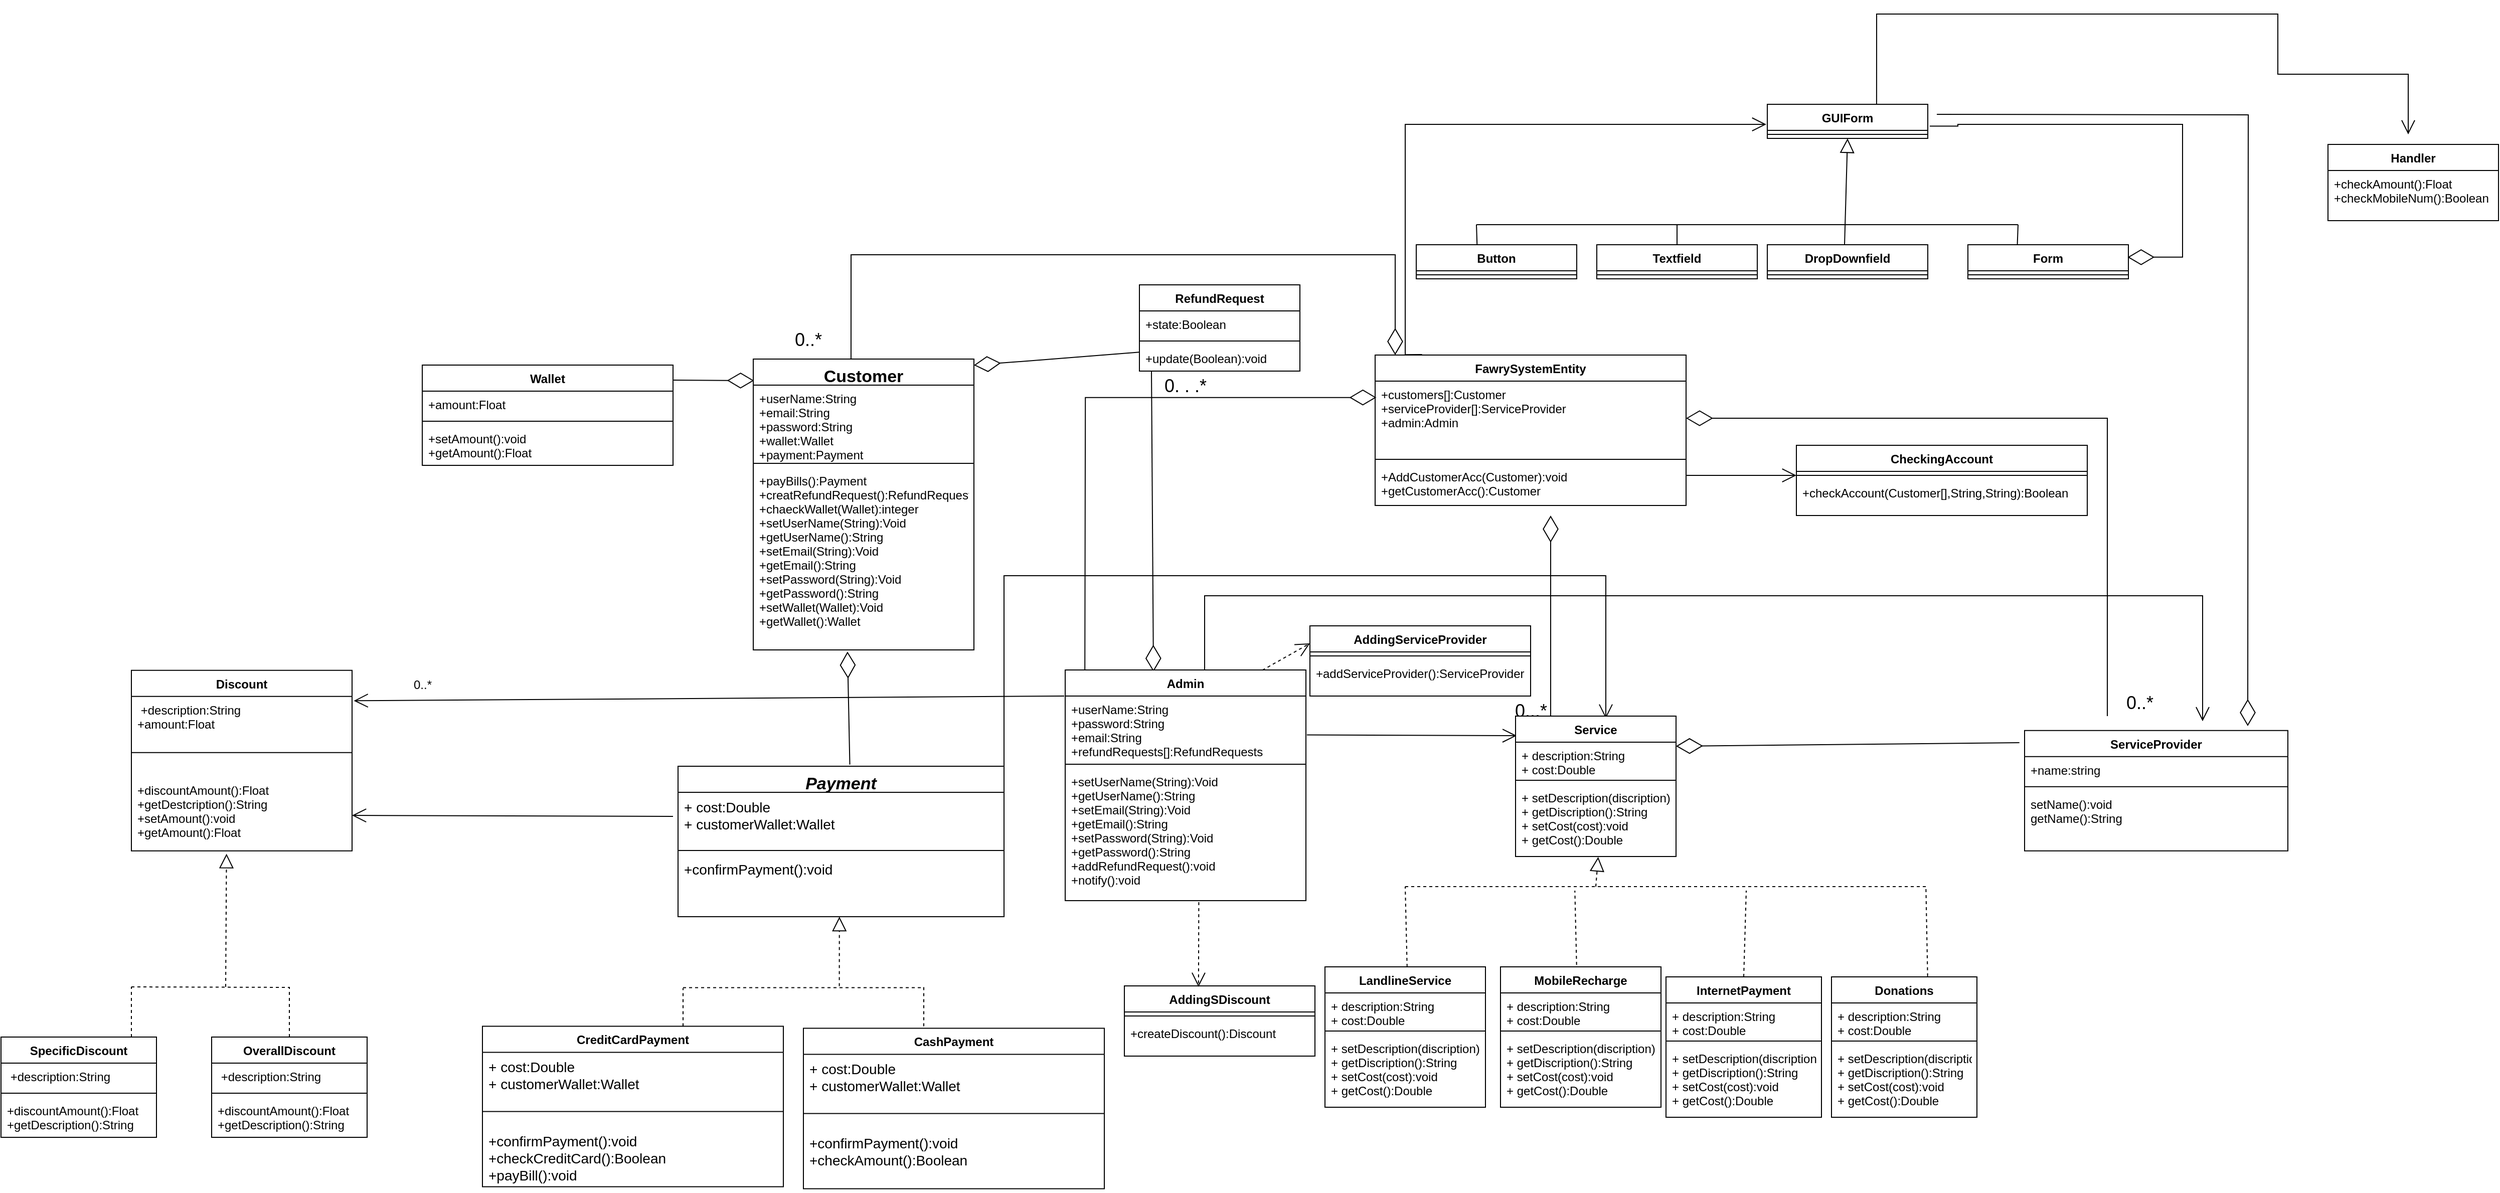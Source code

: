 <mxfile version="18.1.3" type="device"><diagram id="1RQ4lbijzEY4sFkO3ZOC" name="Page-1"><mxGraphModel dx="2793" dy="1807" grid="1" gridSize="10" guides="1" tooltips="1" connect="1" arrows="1" fold="1" page="1" pageScale="1" pageWidth="850" pageHeight="1100" math="0" shadow="0"><root><mxCell id="0"/><mxCell id="1" parent="0"/><mxCell id="um79pmRPh8STGuMXnZxT-13" value="Wallet" style="swimlane;fontStyle=1;align=center;verticalAlign=top;childLayout=stackLayout;horizontal=1;startSize=26;horizontalStack=0;resizeParent=1;resizeParentMax=0;resizeLast=0;collapsible=1;marginBottom=0;" parent="1" vertex="1"><mxGeometry x="-660" y="20" width="250" height="100" as="geometry"/></mxCell><mxCell id="um79pmRPh8STGuMXnZxT-14" value="+amount:Float" style="text;strokeColor=none;fillColor=none;align=left;verticalAlign=top;spacingLeft=4;spacingRight=4;overflow=hidden;rotatable=0;points=[[0,0.5],[1,0.5]];portConstraint=eastwest;" parent="um79pmRPh8STGuMXnZxT-13" vertex="1"><mxGeometry y="26" width="250" height="26" as="geometry"/></mxCell><mxCell id="um79pmRPh8STGuMXnZxT-15" value="" style="line;strokeWidth=1;fillColor=none;align=left;verticalAlign=middle;spacingTop=-1;spacingLeft=3;spacingRight=3;rotatable=0;labelPosition=right;points=[];portConstraint=eastwest;" parent="um79pmRPh8STGuMXnZxT-13" vertex="1"><mxGeometry y="52" width="250" height="8" as="geometry"/></mxCell><mxCell id="um79pmRPh8STGuMXnZxT-16" value="+setAmount():void&#10;+getAmount():Float" style="text;strokeColor=none;fillColor=none;align=left;verticalAlign=top;spacingLeft=4;spacingRight=4;overflow=hidden;rotatable=0;points=[[0,0.5],[1,0.5]];portConstraint=eastwest;" parent="um79pmRPh8STGuMXnZxT-13" vertex="1"><mxGeometry y="60" width="250" height="40" as="geometry"/></mxCell><mxCell id="um79pmRPh8STGuMXnZxT-22" value="" style="endArrow=diamondThin;endFill=0;endSize=24;html=1;rounded=0;entryX=0.004;entryY=-0.008;entryDx=0;entryDy=0;entryPerimeter=0;" parent="1" edge="1"><mxGeometry width="160" relative="1" as="geometry"><mxPoint x="-410" y="35" as="sourcePoint"/><mxPoint x="-329.2" y="35.488" as="targetPoint"/></mxGeometry></mxCell><mxCell id="um79pmRPh8STGuMXnZxT-47" value="" style="endArrow=open;endFill=1;endSize=12;html=1;rounded=0;exitX=1.004;exitY=0.606;exitDx=0;exitDy=0;exitPerimeter=0;entryX=0.269;entryY=1.111;entryDx=0;entryDy=0;entryPerimeter=0;" parent="1" source="uCQElASa_65ffmEhhu0F-2" target="iYkMWlvOOUJB1K2-9C_M-13" edge="1"><mxGeometry width="160" relative="1" as="geometry"><mxPoint x="180" y="386.888" as="sourcePoint"/><mxPoint x="410.88" y="389.24" as="targetPoint"/></mxGeometry></mxCell><mxCell id="um79pmRPh8STGuMXnZxT-61" value="CreditCardPayment" style="swimlane;fontStyle=1;align=center;verticalAlign=top;childLayout=stackLayout;horizontal=1;startSize=26;horizontalStack=0;resizeParent=1;resizeParentMax=0;resizeLast=0;collapsible=1;marginBottom=0;" parent="1" vertex="1"><mxGeometry x="-600" y="679.19" width="300" height="160" as="geometry"/></mxCell><mxCell id="mpsDsUmjlcxF8dtk74D0-44" value="+ cost:Double&#10;+ customerWallet:Wallet" style="text;strokeColor=none;fillColor=none;align=left;verticalAlign=top;spacingLeft=4;spacingRight=4;overflow=hidden;rotatable=0;points=[[0,0.5],[1,0.5]];portConstraint=eastwest;fontSize=14;" parent="um79pmRPh8STGuMXnZxT-61" vertex="1"><mxGeometry y="26" width="300" height="44" as="geometry"/></mxCell><mxCell id="um79pmRPh8STGuMXnZxT-63" value="" style="line;strokeWidth=1;fillColor=none;align=left;verticalAlign=middle;spacingTop=-1;spacingLeft=3;spacingRight=3;rotatable=0;labelPosition=right;points=[];portConstraint=eastwest;" parent="um79pmRPh8STGuMXnZxT-61" vertex="1"><mxGeometry y="70" width="300" height="30" as="geometry"/></mxCell><mxCell id="mpsDsUmjlcxF8dtk74D0-45" value="+confirmPayment():void&#10;+checkCreditCard():Boolean&#10;+payBill():void" style="text;strokeColor=none;fillColor=none;align=left;verticalAlign=top;spacingLeft=4;spacingRight=4;overflow=hidden;rotatable=0;points=[[0,0.5],[1,0.5]];portConstraint=eastwest;fontSize=14;" parent="um79pmRPh8STGuMXnZxT-61" vertex="1"><mxGeometry y="100" width="300" height="60" as="geometry"/></mxCell><mxCell id="um79pmRPh8STGuMXnZxT-65" value="" style="endArrow=block;dashed=1;endFill=0;endSize=12;html=1;rounded=0;entryX=0.495;entryY=1;entryDx=0;entryDy=0;entryPerimeter=0;" parent="1" target="mpsDsUmjlcxF8dtk74D0-43" edge="1"><mxGeometry width="160" relative="1" as="geometry"><mxPoint x="-244.2" y="639.19" as="sourcePoint"/><mxPoint x="-244" y="580" as="targetPoint"/></mxGeometry></mxCell><mxCell id="um79pmRPh8STGuMXnZxT-66" value="" style="endArrow=none;dashed=1;html=1;rounded=0;" parent="1" edge="1"><mxGeometry width="50" height="50" relative="1" as="geometry"><mxPoint x="-400" y="640.78" as="sourcePoint"/><mxPoint x="-160" y="640.78" as="targetPoint"/></mxGeometry></mxCell><mxCell id="um79pmRPh8STGuMXnZxT-67" value="" style="endArrow=none;dashed=1;html=1;rounded=0;" parent="1" edge="1"><mxGeometry width="50" height="50" relative="1" as="geometry"><mxPoint x="-400" y="679.19" as="sourcePoint"/><mxPoint x="-400" y="641.19" as="targetPoint"/></mxGeometry></mxCell><mxCell id="um79pmRPh8STGuMXnZxT-68" value="" style="endArrow=none;dashed=1;html=1;rounded=0;" parent="1" edge="1"><mxGeometry width="50" height="50" relative="1" as="geometry"><mxPoint x="-160" y="679.19" as="sourcePoint"/><mxPoint x="-160" y="639.19" as="targetPoint"/></mxGeometry></mxCell><mxCell id="um79pmRPh8STGuMXnZxT-73" value="DropDownfield" style="swimlane;fontStyle=1;align=center;verticalAlign=top;childLayout=stackLayout;horizontal=1;startSize=26;horizontalStack=0;resizeParent=1;resizeParentMax=0;resizeLast=0;collapsible=1;marginBottom=0;" parent="1" vertex="1"><mxGeometry x="681" y="-100" width="160" height="34" as="geometry"/></mxCell><mxCell id="um79pmRPh8STGuMXnZxT-75" value="" style="line;strokeWidth=1;fillColor=none;align=left;verticalAlign=middle;spacingTop=-1;spacingLeft=3;spacingRight=3;rotatable=0;labelPosition=right;points=[];portConstraint=eastwest;" parent="um79pmRPh8STGuMXnZxT-73" vertex="1"><mxGeometry y="26" width="160" height="8" as="geometry"/></mxCell><mxCell id="um79pmRPh8STGuMXnZxT-107" value="GUIForm" style="swimlane;fontStyle=1;align=center;verticalAlign=top;childLayout=stackLayout;horizontal=1;startSize=26;horizontalStack=0;resizeParent=1;resizeParentMax=0;resizeLast=0;collapsible=1;marginBottom=0;" parent="1" vertex="1"><mxGeometry x="681" y="-240" width="160" height="34" as="geometry"/></mxCell><mxCell id="um79pmRPh8STGuMXnZxT-109" value="" style="line;strokeWidth=1;fillColor=none;align=left;verticalAlign=middle;spacingTop=-1;spacingLeft=3;spacingRight=3;rotatable=0;labelPosition=right;points=[];portConstraint=eastwest;" parent="um79pmRPh8STGuMXnZxT-107" vertex="1"><mxGeometry y="26" width="160" height="8" as="geometry"/></mxCell><mxCell id="um79pmRPh8STGuMXnZxT-111" value="" style="endArrow=block;endFill=0;endSize=12;html=1;rounded=0;fontSize=24;strokeColor=#000000;entryX=0.5;entryY=1;entryDx=0;entryDy=0;" parent="1" edge="1" target="um79pmRPh8STGuMXnZxT-107"><mxGeometry width="160" relative="1" as="geometry"><mxPoint x="758" y="-100" as="sourcePoint"/><mxPoint x="757.96" y="-176.802" as="targetPoint"/></mxGeometry></mxCell><mxCell id="X_IhOLupGLxGYrl5g302-16" value="" style="endArrow=diamondThin;endFill=0;endSize=24;html=1;rounded=0;entryX=0.445;entryY=0.003;entryDx=0;entryDy=0;entryPerimeter=0;exitX=0.075;exitY=0.994;exitDx=0;exitDy=0;exitPerimeter=0;" parent="1" source="ZZKwGutRrOX9FmuU-Jzd-17" edge="1"><mxGeometry width="160" relative="1" as="geometry"><mxPoint x="69" y="50" as="sourcePoint"/><mxPoint x="69" y="325.884" as="targetPoint"/></mxGeometry></mxCell><mxCell id="X_IhOLupGLxGYrl5g302-17" value="&lt;font style=&quot;font-size: 18px;&quot;&gt;0. . .*&lt;/font&gt;" style="text;html=1;strokeColor=none;fillColor=none;align=center;verticalAlign=middle;whiteSpace=wrap;rounded=0;" parent="1" vertex="1"><mxGeometry x="71" y="26" width="60" height="30" as="geometry"/></mxCell><mxCell id="X_IhOLupGLxGYrl5g302-23" value="" style="endArrow=none;html=1;rounded=0;fontSize=18;" parent="1" edge="1"><mxGeometry width="50" height="50" relative="1" as="geometry"><mxPoint x="391" y="-120" as="sourcePoint"/><mxPoint x="931" y="-120" as="targetPoint"/></mxGeometry></mxCell><mxCell id="X_IhOLupGLxGYrl5g302-32" value="Form" style="swimlane;fontStyle=1;align=center;verticalAlign=top;childLayout=stackLayout;horizontal=1;startSize=26;horizontalStack=0;resizeParent=1;resizeParentMax=0;resizeLast=0;collapsible=1;marginBottom=0;" parent="1" vertex="1"><mxGeometry x="881" y="-100" width="160" height="34" as="geometry"/></mxCell><mxCell id="X_IhOLupGLxGYrl5g302-34" value="" style="line;strokeWidth=1;fillColor=none;align=left;verticalAlign=middle;spacingTop=-1;spacingLeft=3;spacingRight=3;rotatable=0;labelPosition=right;points=[];portConstraint=eastwest;" parent="X_IhOLupGLxGYrl5g302-32" vertex="1"><mxGeometry y="26" width="160" height="8" as="geometry"/></mxCell><mxCell id="X_IhOLupGLxGYrl5g302-36" value="Textfield" style="swimlane;fontStyle=1;align=center;verticalAlign=top;childLayout=stackLayout;horizontal=1;startSize=26;horizontalStack=0;resizeParent=1;resizeParentMax=0;resizeLast=0;collapsible=1;marginBottom=0;" parent="1" vertex="1"><mxGeometry x="511" y="-100" width="160" height="34" as="geometry"/></mxCell><mxCell id="X_IhOLupGLxGYrl5g302-38" value="" style="line;strokeWidth=1;fillColor=none;align=left;verticalAlign=middle;spacingTop=-1;spacingLeft=3;spacingRight=3;rotatable=0;labelPosition=right;points=[];portConstraint=eastwest;" parent="X_IhOLupGLxGYrl5g302-36" vertex="1"><mxGeometry y="26" width="160" height="8" as="geometry"/></mxCell><mxCell id="X_IhOLupGLxGYrl5g302-40" value="" style="endArrow=none;html=1;rounded=0;fontSize=18;entryX=0.5;entryY=0;entryDx=0;entryDy=0;" parent="1" target="X_IhOLupGLxGYrl5g302-36" edge="1"><mxGeometry width="50" height="50" relative="1" as="geometry"><mxPoint x="591" y="-120" as="sourcePoint"/><mxPoint x="931" y="-400" as="targetPoint"/></mxGeometry></mxCell><mxCell id="X_IhOLupGLxGYrl5g302-41" value="" style="endArrow=none;html=1;rounded=0;fontSize=18;entryX=0.308;entryY=-0.004;entryDx=0;entryDy=0;entryPerimeter=0;" parent="1" target="X_IhOLupGLxGYrl5g302-32" edge="1"><mxGeometry width="50" height="50" relative="1" as="geometry"><mxPoint x="931" y="-120" as="sourcePoint"/><mxPoint x="591" y="-90" as="targetPoint"/></mxGeometry></mxCell><mxCell id="X_IhOLupGLxGYrl5g302-42" value="Button" style="swimlane;fontStyle=1;align=center;verticalAlign=top;childLayout=stackLayout;horizontal=1;startSize=26;horizontalStack=0;resizeParent=1;resizeParentMax=0;resizeLast=0;collapsible=1;marginBottom=0;" parent="1" vertex="1"><mxGeometry x="331" y="-100" width="160" height="34" as="geometry"/></mxCell><mxCell id="X_IhOLupGLxGYrl5g302-44" value="" style="line;strokeWidth=1;fillColor=none;align=left;verticalAlign=middle;spacingTop=-1;spacingLeft=3;spacingRight=3;rotatable=0;labelPosition=right;points=[];portConstraint=eastwest;" parent="X_IhOLupGLxGYrl5g302-42" vertex="1"><mxGeometry y="26" width="160" height="8" as="geometry"/></mxCell><mxCell id="X_IhOLupGLxGYrl5g302-46" value="" style="endArrow=none;html=1;rounded=0;fontSize=18;entryX=0.379;entryY=0.005;entryDx=0;entryDy=0;entryPerimeter=0;" parent="1" target="X_IhOLupGLxGYrl5g302-42" edge="1"><mxGeometry width="50" height="50" relative="1" as="geometry"><mxPoint x="391" y="-120" as="sourcePoint"/><mxPoint x="601" y="-90" as="targetPoint"/></mxGeometry></mxCell><mxCell id="X_IhOLupGLxGYrl5g302-60" value="" style="endArrow=none;dashed=1;html=1;rounded=0;" parent="1" edge="1"><mxGeometry width="50" height="50" relative="1" as="geometry"><mxPoint x="320" y="540" as="sourcePoint"/><mxPoint x="840" y="540" as="targetPoint"/></mxGeometry></mxCell><mxCell id="X_IhOLupGLxGYrl5g302-63" value="InternetPayment" style="swimlane;fontStyle=1;align=center;verticalAlign=top;childLayout=stackLayout;horizontal=1;startSize=26;horizontalStack=0;resizeParent=1;resizeParentMax=0;resizeLast=0;collapsible=1;marginBottom=0;" parent="1" vertex="1"><mxGeometry x="580" y="630" width="155" height="140" as="geometry"/></mxCell><mxCell id="NmKV2HU6o6KcUOtoJzKY-15" value="+ description:String&#10;+ cost:Double" style="text;strokeColor=none;fillColor=none;align=left;verticalAlign=top;spacingLeft=4;spacingRight=4;overflow=hidden;rotatable=0;points=[[0,0.5],[1,0.5]];portConstraint=eastwest;" vertex="1" parent="X_IhOLupGLxGYrl5g302-63"><mxGeometry y="26" width="155" height="34" as="geometry"/></mxCell><mxCell id="X_IhOLupGLxGYrl5g302-65" value="" style="line;strokeWidth=1;fillColor=none;align=left;verticalAlign=middle;spacingTop=-1;spacingLeft=3;spacingRight=3;rotatable=0;labelPosition=right;points=[];portConstraint=eastwest;" parent="X_IhOLupGLxGYrl5g302-63" vertex="1"><mxGeometry y="60" width="155" height="8" as="geometry"/></mxCell><mxCell id="NmKV2HU6o6KcUOtoJzKY-16" value="+ setDescription(discription):void&#10;+ getDiscription():String&#10;+ setCost(cost):void&#10;+ getCost():Double" style="text;strokeColor=none;fillColor=none;align=left;verticalAlign=top;spacingLeft=4;spacingRight=4;overflow=hidden;rotatable=0;points=[[0,0.5],[1,0.5]];portConstraint=eastwest;" vertex="1" parent="X_IhOLupGLxGYrl5g302-63"><mxGeometry y="68" width="155" height="72" as="geometry"/></mxCell><mxCell id="X_IhOLupGLxGYrl5g302-72" value="Donations" style="swimlane;fontStyle=1;align=center;verticalAlign=top;childLayout=stackLayout;horizontal=1;startSize=26;horizontalStack=0;resizeParent=1;resizeParentMax=0;resizeLast=0;collapsible=1;marginBottom=0;" parent="1" vertex="1"><mxGeometry x="745" y="630" width="145" height="140" as="geometry"/></mxCell><mxCell id="NmKV2HU6o6KcUOtoJzKY-18" value="+ description:String&#10;+ cost:Double" style="text;strokeColor=none;fillColor=none;align=left;verticalAlign=top;spacingLeft=4;spacingRight=4;overflow=hidden;rotatable=0;points=[[0,0.5],[1,0.5]];portConstraint=eastwest;" vertex="1" parent="X_IhOLupGLxGYrl5g302-72"><mxGeometry y="26" width="145" height="34" as="geometry"/></mxCell><mxCell id="X_IhOLupGLxGYrl5g302-74" value="" style="line;strokeWidth=1;fillColor=none;align=left;verticalAlign=middle;spacingTop=-1;spacingLeft=3;spacingRight=3;rotatable=0;labelPosition=right;points=[];portConstraint=eastwest;" parent="X_IhOLupGLxGYrl5g302-72" vertex="1"><mxGeometry y="60" width="145" height="8" as="geometry"/></mxCell><mxCell id="NmKV2HU6o6KcUOtoJzKY-17" value="+ setDescription(discription):void&#10;+ getDiscription():String&#10;+ setCost(cost):void&#10;+ getCost():Double" style="text;strokeColor=none;fillColor=none;align=left;verticalAlign=top;spacingLeft=4;spacingRight=4;overflow=hidden;rotatable=0;points=[[0,0.5],[1,0.5]];portConstraint=eastwest;" vertex="1" parent="X_IhOLupGLxGYrl5g302-72"><mxGeometry y="68" width="145" height="72" as="geometry"/></mxCell><mxCell id="X_IhOLupGLxGYrl5g302-77" value="Handler" style="swimlane;fontStyle=1;align=center;verticalAlign=top;childLayout=stackLayout;horizontal=1;startSize=26;horizontalStack=0;resizeParent=1;resizeParentMax=0;resizeLast=0;collapsible=1;marginBottom=0;" parent="1" vertex="1"><mxGeometry x="1240" y="-200" width="170" height="76" as="geometry"/></mxCell><mxCell id="X_IhOLupGLxGYrl5g302-79" value="+checkAmount():Float&#10;+checkMobileNum():Boolean" style="text;strokeColor=none;fillColor=none;align=left;verticalAlign=top;spacingLeft=4;spacingRight=4;overflow=hidden;rotatable=0;points=[[0,0.5],[1,0.5]];portConstraint=eastwest;" parent="X_IhOLupGLxGYrl5g302-77" vertex="1"><mxGeometry y="26" width="170" height="50" as="geometry"/></mxCell><mxCell id="mpsDsUmjlcxF8dtk74D0-7" value="" style="endArrow=diamondThin;endFill=0;endSize=24;html=1;rounded=0;entryX=1;entryY=0.25;entryDx=0;entryDy=0;edgeStyle=orthogonalEdgeStyle;exitX=1.012;exitY=0.638;exitDx=0;exitDy=0;exitPerimeter=0;" parent="1" source="um79pmRPh8STGuMXnZxT-107" edge="1"><mxGeometry width="160" relative="1" as="geometry"><mxPoint x="870.97" y="-219" as="sourcePoint"/><mxPoint x="1040.21" y="-87.56" as="targetPoint"/><Array as="points"><mxPoint x="871" y="-218"/><mxPoint x="871" y="-220"/><mxPoint x="1095" y="-220"/><mxPoint x="1095" y="-88"/></Array></mxGeometry></mxCell><mxCell id="mpsDsUmjlcxF8dtk74D0-11" value="" style="endArrow=open;endFill=1;endSize=12;html=1;rounded=0;edgeStyle=orthogonalEdgeStyle;exitX=0.709;exitY=0.006;exitDx=0;exitDy=0;exitPerimeter=0;" parent="1" edge="1"><mxGeometry width="160" relative="1" as="geometry"><mxPoint x="121.8" y="326.358" as="sourcePoint"/><mxPoint x="1115" y="375.12" as="targetPoint"/><Array as="points"><mxPoint x="122" y="325"/><mxPoint x="120" y="325"/><mxPoint x="120" y="250"/><mxPoint x="1115" y="250"/></Array></mxGeometry></mxCell><mxCell id="mpsDsUmjlcxF8dtk74D0-13" value="FawrySystemEntity" style="swimlane;fontStyle=1;align=center;verticalAlign=top;childLayout=stackLayout;horizontal=1;startSize=26;horizontalStack=0;resizeParent=1;resizeParentMax=0;resizeLast=0;collapsible=1;marginBottom=0;" parent="1" vertex="1"><mxGeometry x="290" y="10" width="310" height="150" as="geometry"/></mxCell><mxCell id="mpsDsUmjlcxF8dtk74D0-14" value="+customers[]:Customer&#10;+serviceProvider[]:ServiceProvider&#10;+admin:Admin" style="text;strokeColor=none;fillColor=none;align=left;verticalAlign=top;spacingLeft=4;spacingRight=4;overflow=hidden;rotatable=0;points=[[0,0.5],[1,0.5]];portConstraint=eastwest;" parent="mpsDsUmjlcxF8dtk74D0-13" vertex="1"><mxGeometry y="26" width="310" height="74" as="geometry"/></mxCell><mxCell id="mpsDsUmjlcxF8dtk74D0-15" value="" style="line;strokeWidth=1;fillColor=none;align=left;verticalAlign=middle;spacingTop=-1;spacingLeft=3;spacingRight=3;rotatable=0;labelPosition=right;points=[];portConstraint=eastwest;" parent="mpsDsUmjlcxF8dtk74D0-13" vertex="1"><mxGeometry y="100" width="310" height="8" as="geometry"/></mxCell><mxCell id="mpsDsUmjlcxF8dtk74D0-16" value="+AddCustomerAcc(Customer):void&#10;+getCustomerAcc():Customer" style="text;strokeColor=none;fillColor=none;align=left;verticalAlign=top;spacingLeft=4;spacingRight=4;overflow=hidden;rotatable=0;points=[[0,0.5],[1,0.5]];portConstraint=eastwest;" parent="mpsDsUmjlcxF8dtk74D0-13" vertex="1"><mxGeometry y="108" width="310" height="42" as="geometry"/></mxCell><mxCell id="mpsDsUmjlcxF8dtk74D0-19" value="" style="endArrow=diamondThin;endFill=0;endSize=24;html=1;rounded=0;entryX=0.004;entryY=0.221;entryDx=0;entryDy=0;entryPerimeter=0;edgeStyle=orthogonalEdgeStyle;exitX=0.103;exitY=0.002;exitDx=0;exitDy=0;exitPerimeter=0;" parent="1" target="mpsDsUmjlcxF8dtk74D0-14" edge="1"><mxGeometry width="160" relative="1" as="geometry"><mxPoint x="0.6" y="325.726" as="sourcePoint"/><mxPoint x="200" y="270" as="targetPoint"/></mxGeometry></mxCell><mxCell id="mpsDsUmjlcxF8dtk74D0-23" value="" style="endArrow=diamondThin;endFill=0;endSize=24;html=1;rounded=0;fontSize=18;edgeStyle=orthogonalEdgeStyle;exitX=0.443;exitY=0.07;exitDx=0;exitDy=0;exitPerimeter=0;" parent="1" source="mpsDsUmjlcxF8dtk74D0-33" edge="1"><mxGeometry width="160" relative="1" as="geometry"><mxPoint x="-241.4" y="7" as="sourcePoint"/><mxPoint x="310" y="10" as="targetPoint"/><Array as="points"><mxPoint x="-232" y="-90"/><mxPoint x="310" y="-90"/></Array></mxGeometry></mxCell><mxCell id="mpsDsUmjlcxF8dtk74D0-24" value="&lt;font style=&quot;font-size: 18px;&quot;&gt;0..*&lt;/font&gt;" style="text;html=1;strokeColor=none;fillColor=none;align=center;verticalAlign=middle;whiteSpace=wrap;rounded=0;" parent="1" vertex="1"><mxGeometry x="-305" y="-20" width="60" height="30" as="geometry"/></mxCell><mxCell id="mpsDsUmjlcxF8dtk74D0-25" value="" style="endArrow=diamondThin;endFill=0;endSize=24;html=1;rounded=0;entryX=1;entryY=0.5;entryDx=0;entryDy=0;edgeStyle=orthogonalEdgeStyle;" parent="1" target="mpsDsUmjlcxF8dtk74D0-14" edge="1"><mxGeometry width="160" relative="1" as="geometry"><mxPoint x="1020" y="370" as="sourcePoint"/><mxPoint x="880.96" y="49.996" as="targetPoint"/><Array as="points"><mxPoint x="1020" y="220"/><mxPoint x="1020" y="159"/></Array></mxGeometry></mxCell><mxCell id="mpsDsUmjlcxF8dtk74D0-30" value="0..*" style="text;html=1;strokeColor=none;fillColor=none;align=center;verticalAlign=middle;whiteSpace=wrap;rounded=0;fontSize=18;" parent="1" vertex="1"><mxGeometry x="1025" y="345.12" width="55" height="24.59" as="geometry"/></mxCell><mxCell id="mpsDsUmjlcxF8dtk74D0-31" value="" style="endArrow=diamondThin;endFill=0;endSize=24;html=1;rounded=0;fontSize=18;exitX=0.25;exitY=0;exitDx=0;exitDy=0;" parent="1" edge="1"><mxGeometry width="160" relative="1" as="geometry"><mxPoint x="465" y="372.41" as="sourcePoint"/><mxPoint x="465" y="170" as="targetPoint"/><Array as="points"/></mxGeometry></mxCell><mxCell id="mpsDsUmjlcxF8dtk74D0-33" value="Customer" style="swimlane;fontStyle=1;align=center;verticalAlign=top;childLayout=stackLayout;horizontal=1;startSize=26;horizontalStack=0;resizeParent=1;resizeParentMax=0;resizeLast=0;collapsible=1;marginBottom=0;fontSize=17;" parent="1" vertex="1"><mxGeometry x="-330" y="14" width="220" height="290" as="geometry"/></mxCell><mxCell id="mpsDsUmjlcxF8dtk74D0-34" value="+userName:String&#10;+email:String&#10;+password:String&#10;+wallet:Wallet&#10;+payment:Payment" style="text;strokeColor=none;fillColor=none;align=left;verticalAlign=top;spacingLeft=4;spacingRight=4;overflow=hidden;rotatable=0;points=[[0,0.5],[1,0.5]];portConstraint=eastwest;fontSize=12;" parent="mpsDsUmjlcxF8dtk74D0-33" vertex="1"><mxGeometry y="26" width="220" height="74" as="geometry"/></mxCell><mxCell id="mpsDsUmjlcxF8dtk74D0-35" value="" style="line;strokeWidth=1;fillColor=none;align=left;verticalAlign=middle;spacingTop=-1;spacingLeft=3;spacingRight=3;rotatable=0;labelPosition=right;points=[];portConstraint=eastwest;fontSize=18;" parent="mpsDsUmjlcxF8dtk74D0-33" vertex="1"><mxGeometry y="100" width="220" height="8" as="geometry"/></mxCell><mxCell id="mpsDsUmjlcxF8dtk74D0-36" value="+payBills():Payment&#10;+creatRefundRequest():RefundRequest&#10;+chaeckWallet(Wallet):integer&#10;+setUserName(String):Void&#10;+getUserName():String&#10;+setEmail(String):Void&#10;+getEmail():String&#10;+setPassword(String):Void&#10;+getPassword():String&#10;+setWallet(Wallet):Void&#10;+getWallet():Wallet&#10;" style="text;strokeColor=none;fillColor=none;align=left;verticalAlign=top;spacingLeft=4;spacingRight=4;overflow=hidden;rotatable=0;points=[[0,0.5],[1,0.5]];portConstraint=eastwest;fontSize=12;" parent="mpsDsUmjlcxF8dtk74D0-33" vertex="1"><mxGeometry y="108" width="220" height="182" as="geometry"/></mxCell><mxCell id="mpsDsUmjlcxF8dtk74D0-40" value="Payment" style="swimlane;fontStyle=3;align=center;verticalAlign=top;childLayout=stackLayout;horizontal=1;startSize=26;horizontalStack=0;resizeParent=1;resizeParentMax=0;resizeLast=0;collapsible=1;marginBottom=0;fontSize=17;" parent="1" vertex="1"><mxGeometry x="-405" y="420" width="325" height="150" as="geometry"/></mxCell><mxCell id="mpsDsUmjlcxF8dtk74D0-41" value="+ cost:Double&#10;+ customerWallet:Wallet" style="text;strokeColor=none;fillColor=none;align=left;verticalAlign=top;spacingLeft=4;spacingRight=4;overflow=hidden;rotatable=0;points=[[0,0.5],[1,0.5]];portConstraint=eastwest;fontSize=14;" parent="mpsDsUmjlcxF8dtk74D0-40" vertex="1"><mxGeometry y="26" width="325" height="54" as="geometry"/></mxCell><mxCell id="mpsDsUmjlcxF8dtk74D0-42" value="" style="line;strokeWidth=1;fillColor=none;align=left;verticalAlign=middle;spacingTop=-1;spacingLeft=3;spacingRight=3;rotatable=0;labelPosition=right;points=[];portConstraint=eastwest;fontSize=17;" parent="mpsDsUmjlcxF8dtk74D0-40" vertex="1"><mxGeometry y="80" width="325" height="8" as="geometry"/></mxCell><mxCell id="mpsDsUmjlcxF8dtk74D0-43" value="+confirmPayment():void" style="text;strokeColor=none;fillColor=none;align=left;verticalAlign=top;spacingLeft=4;spacingRight=4;overflow=hidden;rotatable=0;points=[[0,0.5],[1,0.5]];portConstraint=eastwest;fontSize=14;" parent="mpsDsUmjlcxF8dtk74D0-40" vertex="1"><mxGeometry y="88" width="325" height="62" as="geometry"/></mxCell><mxCell id="mpsDsUmjlcxF8dtk74D0-46" value="CashPayment" style="swimlane;fontStyle=1;align=center;verticalAlign=top;childLayout=stackLayout;horizontal=1;startSize=26;horizontalStack=0;resizeParent=1;resizeParentMax=0;resizeLast=0;collapsible=1;marginBottom=0;" parent="1" vertex="1"><mxGeometry x="-280" y="681.19" width="300" height="160" as="geometry"/></mxCell><mxCell id="mpsDsUmjlcxF8dtk74D0-47" value="+ cost:Double&#10;+ customerWallet:Wallet" style="text;strokeColor=none;fillColor=none;align=left;verticalAlign=top;spacingLeft=4;spacingRight=4;overflow=hidden;rotatable=0;points=[[0,0.5],[1,0.5]];portConstraint=eastwest;fontSize=14;" parent="mpsDsUmjlcxF8dtk74D0-46" vertex="1"><mxGeometry y="26" width="300" height="44" as="geometry"/></mxCell><mxCell id="mpsDsUmjlcxF8dtk74D0-48" value="" style="line;strokeWidth=1;fillColor=none;align=left;verticalAlign=middle;spacingTop=-1;spacingLeft=3;spacingRight=3;rotatable=0;labelPosition=right;points=[];portConstraint=eastwest;" parent="mpsDsUmjlcxF8dtk74D0-46" vertex="1"><mxGeometry y="70" width="300" height="30" as="geometry"/></mxCell><mxCell id="mpsDsUmjlcxF8dtk74D0-49" value="+confirmPayment():void&#10;+checkAmount():Boolean&#10;" style="text;strokeColor=none;fillColor=none;align=left;verticalAlign=top;spacingLeft=4;spacingRight=4;overflow=hidden;rotatable=0;points=[[0,0.5],[1,0.5]];portConstraint=eastwest;fontSize=14;" parent="mpsDsUmjlcxF8dtk74D0-46" vertex="1"><mxGeometry y="100" width="300" height="60" as="geometry"/></mxCell><mxCell id="uCQElASa_65ffmEhhu0F-1" value="Admin" style="swimlane;fontStyle=1;align=center;verticalAlign=top;childLayout=stackLayout;horizontal=1;startSize=26;horizontalStack=0;resizeParent=1;resizeParentMax=0;resizeLast=0;collapsible=1;marginBottom=0;" parent="1" vertex="1"><mxGeometry x="-19" y="324" width="240" height="230" as="geometry"/></mxCell><mxCell id="uCQElASa_65ffmEhhu0F-2" value="+userName:String&#10;+password:String&#10;+email:String&#10;+refundRequests[]:RefundRequests" style="text;strokeColor=none;fillColor=none;align=left;verticalAlign=top;spacingLeft=4;spacingRight=4;overflow=hidden;rotatable=0;points=[[0,0.5],[1,0.5]];portConstraint=eastwest;" parent="uCQElASa_65ffmEhhu0F-1" vertex="1"><mxGeometry y="26" width="240" height="64" as="geometry"/></mxCell><mxCell id="uCQElASa_65ffmEhhu0F-3" value="" style="line;strokeWidth=1;fillColor=none;align=left;verticalAlign=middle;spacingTop=-1;spacingLeft=3;spacingRight=3;rotatable=0;labelPosition=right;points=[];portConstraint=eastwest;" parent="uCQElASa_65ffmEhhu0F-1" vertex="1"><mxGeometry y="90" width="240" height="8" as="geometry"/></mxCell><mxCell id="uCQElASa_65ffmEhhu0F-4" value="+setUserName(String):Void&#10;+getUserName():String&#10;+setEmail(String):Void&#10;+getEmail():String&#10;+setPassword(String):Void&#10;+getPassword():String&#10;+addRefundRequest():void&#10;+notify():void&#10;" style="text;strokeColor=none;fillColor=none;align=left;verticalAlign=top;spacingLeft=4;spacingRight=4;overflow=hidden;rotatable=0;points=[[0,0.5],[1,0.5]];portConstraint=eastwest;" parent="uCQElASa_65ffmEhhu0F-1" vertex="1"><mxGeometry y="98" width="240" height="132" as="geometry"/></mxCell><mxCell id="uCQElASa_65ffmEhhu0F-16" value="" style="endArrow=none;dashed=1;html=1;rounded=0;exitX=0.5;exitY=0;exitDx=0;exitDy=0;" parent="1" edge="1"><mxGeometry width="50" height="50" relative="1" as="geometry"><mxPoint x="321.875" y="620" as="sourcePoint"/><mxPoint x="320" y="540" as="targetPoint"/></mxGeometry></mxCell><mxCell id="uCQElASa_65ffmEhhu0F-31" value="SpecificDiscount" style="swimlane;fontStyle=1;align=center;verticalAlign=top;childLayout=stackLayout;horizontal=1;startSize=26;horizontalStack=0;resizeParent=1;resizeParentMax=0;resizeLast=0;collapsible=1;marginBottom=0;" parent="1" vertex="1"><mxGeometry x="-1080" y="690" width="155" height="100" as="geometry"/></mxCell><mxCell id="uCQElASa_65ffmEhhu0F-32" value="&#9;&#9; +description:String" style="text;strokeColor=none;fillColor=none;align=left;verticalAlign=top;spacingLeft=4;spacingRight=4;overflow=hidden;rotatable=0;points=[[0,0.5],[1,0.5]];portConstraint=eastwest;" parent="uCQElASa_65ffmEhhu0F-31" vertex="1"><mxGeometry y="26" width="155" height="26" as="geometry"/></mxCell><mxCell id="uCQElASa_65ffmEhhu0F-33" value="" style="line;strokeWidth=1;fillColor=none;align=left;verticalAlign=middle;spacingTop=-1;spacingLeft=3;spacingRight=3;rotatable=0;labelPosition=right;points=[];portConstraint=eastwest;" parent="uCQElASa_65ffmEhhu0F-31" vertex="1"><mxGeometry y="52" width="155" height="8" as="geometry"/></mxCell><mxCell id="uCQElASa_65ffmEhhu0F-34" value="+discountAmount():Float&#10;+getDescription():String&#10;" style="text;strokeColor=none;fillColor=none;align=left;verticalAlign=top;spacingLeft=4;spacingRight=4;overflow=hidden;rotatable=0;points=[[0,0.5],[1,0.5]];portConstraint=eastwest;" parent="uCQElASa_65ffmEhhu0F-31" vertex="1"><mxGeometry y="60" width="155" height="40" as="geometry"/></mxCell><mxCell id="uCQElASa_65ffmEhhu0F-35" value="OverallDiscount" style="swimlane;fontStyle=1;align=center;verticalAlign=top;childLayout=stackLayout;horizontal=1;startSize=26;horizontalStack=0;resizeParent=1;resizeParentMax=0;resizeLast=0;collapsible=1;marginBottom=0;" parent="1" vertex="1"><mxGeometry x="-870" y="690" width="155" height="100" as="geometry"/></mxCell><mxCell id="uCQElASa_65ffmEhhu0F-36" value="&#9;&#9; +description:String" style="text;strokeColor=none;fillColor=none;align=left;verticalAlign=top;spacingLeft=4;spacingRight=4;overflow=hidden;rotatable=0;points=[[0,0.5],[1,0.5]];portConstraint=eastwest;" parent="uCQElASa_65ffmEhhu0F-35" vertex="1"><mxGeometry y="26" width="155" height="26" as="geometry"/></mxCell><mxCell id="uCQElASa_65ffmEhhu0F-37" value="" style="line;strokeWidth=1;fillColor=none;align=left;verticalAlign=middle;spacingTop=-1;spacingLeft=3;spacingRight=3;rotatable=0;labelPosition=right;points=[];portConstraint=eastwest;" parent="uCQElASa_65ffmEhhu0F-35" vertex="1"><mxGeometry y="52" width="155" height="8" as="geometry"/></mxCell><mxCell id="uCQElASa_65ffmEhhu0F-38" value="+discountAmount():Float&#10;+getDescription():String&#10;" style="text;strokeColor=none;fillColor=none;align=left;verticalAlign=top;spacingLeft=4;spacingRight=4;overflow=hidden;rotatable=0;points=[[0,0.5],[1,0.5]];portConstraint=eastwest;" parent="uCQElASa_65ffmEhhu0F-35" vertex="1"><mxGeometry y="60" width="155" height="40" as="geometry"/></mxCell><mxCell id="uCQElASa_65ffmEhhu0F-52" value="" style="endArrow=open;endFill=1;endSize=12;html=1;rounded=0;edgeStyle=orthogonalEdgeStyle;exitX=0.151;exitY=-0.003;exitDx=0;exitDy=0;exitPerimeter=0;" parent="1" source="mpsDsUmjlcxF8dtk74D0-13" edge="1"><mxGeometry width="160" relative="1" as="geometry"><mxPoint x="320" y="-140" as="sourcePoint"/><mxPoint x="680" y="-220" as="targetPoint"/><Array as="points"><mxPoint x="320" y="9"/><mxPoint x="320" y="-220"/></Array></mxGeometry></mxCell><mxCell id="iYkMWlvOOUJB1K2-9C_M-5" value="" style="endArrow=none;dashed=1;html=1;rounded=0;exitX=0.661;exitY=-0.004;exitDx=0;exitDy=0;exitPerimeter=0;" parent="1" source="X_IhOLupGLxGYrl5g302-72" edge="1"><mxGeometry width="50" height="50" relative="1" as="geometry"><mxPoint x="841.005" y="620" as="sourcePoint"/><mxPoint x="839.13" y="540" as="targetPoint"/></mxGeometry></mxCell><mxCell id="iYkMWlvOOUJB1K2-9C_M-6" value="" style="endArrow=none;dashed=1;html=1;rounded=0;exitX=0.5;exitY=0;exitDx=0;exitDy=0;" parent="1" source="X_IhOLupGLxGYrl5g302-63" edge="1"><mxGeometry width="50" height="50" relative="1" as="geometry"><mxPoint x="651.875" y="624" as="sourcePoint"/><mxPoint x="660" y="544" as="targetPoint"/></mxGeometry></mxCell><mxCell id="iYkMWlvOOUJB1K2-9C_M-7" value="" style="endArrow=none;dashed=1;html=1;rounded=0;exitX=0.5;exitY=0;exitDx=0;exitDy=0;" parent="1" edge="1"><mxGeometry width="50" height="50" relative="1" as="geometry"><mxPoint x="491.005" y="624" as="sourcePoint"/><mxPoint x="489.13" y="544" as="targetPoint"/></mxGeometry></mxCell><mxCell id="X_IhOLupGLxGYrl5g302-59" value="" style="endArrow=block;dashed=1;endFill=0;endSize=12;html=1;rounded=0;entryX=0.515;entryY=1.006;entryDx=0;entryDy=0;entryPerimeter=0;" parent="1" edge="1" target="NmKV2HU6o6KcUOtoJzKY-6"><mxGeometry width="160" relative="1" as="geometry"><mxPoint x="510" y="540" as="sourcePoint"/><mxPoint x="510" y="482.41" as="targetPoint"/></mxGeometry></mxCell><mxCell id="iYkMWlvOOUJB1K2-9C_M-9" value="" style="endArrow=diamondThin;endFill=0;endSize=24;html=1;rounded=0;entryX=0.427;entryY=1.009;entryDx=0;entryDy=0;entryPerimeter=0;exitX=0.527;exitY=-0.011;exitDx=0;exitDy=0;exitPerimeter=0;" parent="1" source="mpsDsUmjlcxF8dtk74D0-40" target="mpsDsUmjlcxF8dtk74D0-36" edge="1"><mxGeometry width="160" relative="1" as="geometry"><mxPoint x="-236" y="410" as="sourcePoint"/><mxPoint x="-85" y="345.12" as="targetPoint"/></mxGeometry></mxCell><mxCell id="iYkMWlvOOUJB1K2-9C_M-13" value="&lt;span style=&quot;font-size: 18px;&quot;&gt;0...*&lt;/span&gt;" style="text;html=1;align=center;verticalAlign=middle;resizable=0;points=[];autosize=1;strokeColor=none;fillColor=none;" parent="1" vertex="1"><mxGeometry x="415" y="345.12" width="60" height="40" as="geometry"/></mxCell><mxCell id="iYkMWlvOOUJB1K2-9C_M-16" value="" style="endArrow=open;endFill=1;endSize=12;html=1;rounded=0;edgeStyle=orthogonalEdgeStyle;exitX=0.681;exitY=0;exitDx=0;exitDy=0;exitPerimeter=0;" parent="1" source="um79pmRPh8STGuMXnZxT-107" edge="1"><mxGeometry width="160" relative="1" as="geometry"><mxPoint x="790" y="-360" as="sourcePoint"/><mxPoint x="1320" y="-210" as="targetPoint"/><Array as="points"><mxPoint x="790" y="-330"/><mxPoint x="1190" y="-330"/><mxPoint x="1190" y="-270"/><mxPoint x="1320" y="-270"/></Array></mxGeometry></mxCell><mxCell id="iYkMWlvOOUJB1K2-9C_M-17" value="" style="endArrow=diamondThin;endFill=0;endSize=24;html=1;rounded=0;exitX=0.366;exitY=0.026;exitDx=0;exitDy=0;exitPerimeter=0;" parent="1" edge="1"><mxGeometry width="160" relative="1" as="geometry"><mxPoint x="932.35" y="396.49" as="sourcePoint"/><mxPoint x="590" y="400" as="targetPoint"/></mxGeometry></mxCell><mxCell id="iYkMWlvOOUJB1K2-9C_M-35" value="ServiceProvider" style="swimlane;fontStyle=1;align=center;verticalAlign=top;childLayout=stackLayout;horizontal=1;startSize=26;horizontalStack=0;resizeParent=1;resizeParentMax=0;resizeLast=0;collapsible=1;marginBottom=0;" parent="1" vertex="1"><mxGeometry x="937.5" y="384.41" width="262.5" height="120" as="geometry"/></mxCell><mxCell id="iYkMWlvOOUJB1K2-9C_M-36" value="+name:string" style="text;strokeColor=none;fillColor=none;align=left;verticalAlign=top;spacingLeft=4;spacingRight=4;overflow=hidden;rotatable=0;points=[[0,0.5],[1,0.5]];portConstraint=eastwest;" parent="iYkMWlvOOUJB1K2-9C_M-35" vertex="1"><mxGeometry y="26" width="262.5" height="26" as="geometry"/></mxCell><mxCell id="iYkMWlvOOUJB1K2-9C_M-37" value="" style="line;strokeWidth=1;fillColor=none;align=left;verticalAlign=middle;spacingTop=-1;spacingLeft=3;spacingRight=3;rotatable=0;labelPosition=right;points=[];portConstraint=eastwest;" parent="iYkMWlvOOUJB1K2-9C_M-35" vertex="1"><mxGeometry y="52" width="262.5" height="8" as="geometry"/></mxCell><mxCell id="iYkMWlvOOUJB1K2-9C_M-38" value="setName():void&#10;getName():String" style="text;strokeColor=none;fillColor=none;align=left;verticalAlign=top;spacingLeft=4;spacingRight=4;overflow=hidden;rotatable=0;points=[[0,0.5],[1,0.5]];portConstraint=eastwest;" parent="iYkMWlvOOUJB1K2-9C_M-35" vertex="1"><mxGeometry y="60" width="262.5" height="60" as="geometry"/></mxCell><mxCell id="iYkMWlvOOUJB1K2-9C_M-39" value="" style="endArrow=block;dashed=1;endFill=0;endSize=12;html=1;rounded=0;entryX=0.431;entryY=1.038;entryDx=0;entryDy=0;entryPerimeter=0;" parent="1" target="iYkMWlvOOUJB1K2-9C_M-46" edge="1"><mxGeometry width="160" relative="1" as="geometry"><mxPoint x="-856" y="640" as="sourcePoint"/><mxPoint x="-856.33" y="583.84" as="targetPoint"/></mxGeometry></mxCell><mxCell id="iYkMWlvOOUJB1K2-9C_M-40" value="" style="endArrow=none;dashed=1;html=1;rounded=0;edgeStyle=orthogonalEdgeStyle;entryX=0.5;entryY=0;entryDx=0;entryDy=0;" parent="1" target="uCQElASa_65ffmEhhu0F-35" edge="1"><mxGeometry width="50" height="50" relative="1" as="geometry"><mxPoint x="-950" y="640" as="sourcePoint"/><mxPoint x="-770" y="584" as="targetPoint"/></mxGeometry></mxCell><mxCell id="iYkMWlvOOUJB1K2-9C_M-41" value="" style="endArrow=none;dashed=1;html=1;rounded=0;" parent="1" edge="1"><mxGeometry width="50" height="50" relative="1" as="geometry"><mxPoint x="-950" y="690" as="sourcePoint"/><mxPoint x="-950" y="640" as="targetPoint"/></mxGeometry></mxCell><mxCell id="iYkMWlvOOUJB1K2-9C_M-42" value="" style="endArrow=open;endFill=1;endSize=12;html=1;rounded=0;" parent="1" edge="1"><mxGeometry width="160" relative="1" as="geometry"><mxPoint x="-410" y="470" as="sourcePoint"/><mxPoint x="-730" y="469" as="targetPoint"/></mxGeometry></mxCell><mxCell id="iYkMWlvOOUJB1K2-9C_M-43" value="Discount" style="swimlane;fontStyle=1;align=center;verticalAlign=top;childLayout=stackLayout;horizontal=1;startSize=26;horizontalStack=0;resizeParent=1;resizeParentMax=0;resizeLast=0;collapsible=1;marginBottom=0;" parent="1" vertex="1"><mxGeometry x="-950" y="324.41" width="220" height="180" as="geometry"/></mxCell><mxCell id="iYkMWlvOOUJB1K2-9C_M-44" value=" +description:String&#10;+amount:Float" style="text;strokeColor=none;fillColor=none;align=left;verticalAlign=top;spacingLeft=4;spacingRight=4;overflow=hidden;rotatable=0;points=[[0,0.5],[1,0.5]];portConstraint=eastwest;" parent="iYkMWlvOOUJB1K2-9C_M-43" vertex="1"><mxGeometry y="26" width="220" height="32" as="geometry"/></mxCell><mxCell id="iYkMWlvOOUJB1K2-9C_M-45" value="" style="line;strokeWidth=1;fillColor=none;align=left;verticalAlign=middle;spacingTop=-1;spacingLeft=3;spacingRight=3;rotatable=0;labelPosition=right;points=[];portConstraint=eastwest;" parent="iYkMWlvOOUJB1K2-9C_M-43" vertex="1"><mxGeometry y="58" width="220" height="48" as="geometry"/></mxCell><mxCell id="iYkMWlvOOUJB1K2-9C_M-46" value="+discountAmount():Float&#10;+getDestcription():String&#10;+setAmount():void&#10;+getAmount():Float&#10;" style="text;strokeColor=none;fillColor=none;align=left;verticalAlign=top;spacingLeft=4;spacingRight=4;overflow=hidden;rotatable=0;points=[[0,0.5],[1,0.5]];portConstraint=eastwest;" parent="iYkMWlvOOUJB1K2-9C_M-43" vertex="1"><mxGeometry y="106" width="220" height="74" as="geometry"/></mxCell><mxCell id="iYkMWlvOOUJB1K2-9C_M-48" value="" style="endArrow=diamondThin;endFill=0;endSize=24;html=1;rounded=0;edgeStyle=orthogonalEdgeStyle;" parent="1" edge="1"><mxGeometry width="160" relative="1" as="geometry"><mxPoint x="850" y="-230" as="sourcePoint"/><mxPoint x="1160" y="380" as="targetPoint"/></mxGeometry></mxCell><mxCell id="iYkMWlvOOUJB1K2-9C_M-49" value="" style="endArrow=open;endFill=1;endSize=12;html=1;rounded=0;entryX=1.008;entryY=0.134;entryDx=0;entryDy=0;entryPerimeter=0;" parent="1" target="iYkMWlvOOUJB1K2-9C_M-44" edge="1"><mxGeometry width="160" relative="1" as="geometry"><mxPoint x="-20" y="350" as="sourcePoint"/><mxPoint x="-720" y="420" as="targetPoint"/></mxGeometry></mxCell><mxCell id="iYkMWlvOOUJB1K2-9C_M-50" value="0..*" style="text;html=1;align=center;verticalAlign=middle;resizable=0;points=[];autosize=1;strokeColor=none;fillColor=none;" parent="1" vertex="1"><mxGeometry x="-680" y="324" width="40" height="30" as="geometry"/></mxCell><mxCell id="ZZKwGutRrOX9FmuU-Jzd-6" value="AddingSDiscount" style="swimlane;fontStyle=1;align=center;verticalAlign=top;childLayout=stackLayout;horizontal=1;startSize=26;horizontalStack=0;resizeParent=1;resizeParentMax=0;resizeLast=0;collapsible=1;marginBottom=0;" parent="1" vertex="1"><mxGeometry x="40" y="639" width="190" height="70" as="geometry"/></mxCell><mxCell id="ZZKwGutRrOX9FmuU-Jzd-7" value="" style="line;strokeWidth=1;fillColor=none;align=left;verticalAlign=middle;spacingTop=-1;spacingLeft=3;spacingRight=3;rotatable=0;labelPosition=right;points=[];portConstraint=eastwest;" parent="ZZKwGutRrOX9FmuU-Jzd-6" vertex="1"><mxGeometry y="26" width="190" height="8" as="geometry"/></mxCell><mxCell id="ZZKwGutRrOX9FmuU-Jzd-8" value="+createDiscount():Discount" style="text;strokeColor=none;fillColor=none;align=left;verticalAlign=top;spacingLeft=4;spacingRight=4;overflow=hidden;rotatable=0;points=[[0,0.5],[1,0.5]];portConstraint=eastwest;" parent="ZZKwGutRrOX9FmuU-Jzd-6" vertex="1"><mxGeometry y="34" width="190" height="36" as="geometry"/></mxCell><mxCell id="ZZKwGutRrOX9FmuU-Jzd-9" value="" style="endArrow=open;endFill=1;endSize=12;html=1;rounded=0;exitX=0.555;exitY=1.011;exitDx=0;exitDy=0;dashed=1;exitPerimeter=0;entryX=0.389;entryY=0.014;entryDx=0;entryDy=0;entryPerimeter=0;" parent="1" source="uCQElASa_65ffmEhhu0F-4" target="ZZKwGutRrOX9FmuU-Jzd-6" edge="1"><mxGeometry width="160" relative="1" as="geometry"><mxPoint x="105.52" y="584.004" as="sourcePoint"/><mxPoint x="200" y="604.24" as="targetPoint"/></mxGeometry></mxCell><mxCell id="ZZKwGutRrOX9FmuU-Jzd-10" value="AddingServiceProvider" style="swimlane;fontStyle=1;align=center;verticalAlign=top;childLayout=stackLayout;horizontal=1;startSize=26;horizontalStack=0;resizeParent=1;resizeParentMax=0;resizeLast=0;collapsible=1;marginBottom=0;" parent="1" vertex="1"><mxGeometry x="225" y="280" width="220" height="70" as="geometry"/></mxCell><mxCell id="ZZKwGutRrOX9FmuU-Jzd-11" value="" style="line;strokeWidth=1;fillColor=none;align=left;verticalAlign=middle;spacingTop=-1;spacingLeft=3;spacingRight=3;rotatable=0;labelPosition=right;points=[];portConstraint=eastwest;" parent="ZZKwGutRrOX9FmuU-Jzd-10" vertex="1"><mxGeometry y="26" width="220" height="8" as="geometry"/></mxCell><mxCell id="ZZKwGutRrOX9FmuU-Jzd-12" value="+addServiceProvider():ServiceProvider" style="text;strokeColor=none;fillColor=none;align=left;verticalAlign=top;spacingLeft=4;spacingRight=4;overflow=hidden;rotatable=0;points=[[0,0.5],[1,0.5]];portConstraint=eastwest;" parent="ZZKwGutRrOX9FmuU-Jzd-10" vertex="1"><mxGeometry y="34" width="220" height="36" as="geometry"/></mxCell><mxCell id="ZZKwGutRrOX9FmuU-Jzd-13" value="" style="endArrow=open;endFill=1;endSize=12;html=1;rounded=0;exitX=0.819;exitY=0.001;exitDx=0;exitDy=0;dashed=1;exitPerimeter=0;entryX=0;entryY=0.25;entryDx=0;entryDy=0;" parent="1" source="uCQElASa_65ffmEhhu0F-1" target="ZZKwGutRrOX9FmuU-Jzd-10" edge="1"><mxGeometry width="160" relative="1" as="geometry"><mxPoint x="135.52" y="303.764" as="sourcePoint"/><mxPoint x="230" y="324" as="targetPoint"/></mxGeometry></mxCell><mxCell id="ZZKwGutRrOX9FmuU-Jzd-14" value="RefundRequest" style="swimlane;fontStyle=1;align=center;verticalAlign=top;childLayout=stackLayout;horizontal=1;startSize=26;horizontalStack=0;resizeParent=1;resizeParentMax=0;resizeLast=0;collapsible=1;marginBottom=0;" parent="1" vertex="1"><mxGeometry x="55" y="-60" width="160" height="86" as="geometry"/></mxCell><mxCell id="ZZKwGutRrOX9FmuU-Jzd-15" value="+state:Boolean" style="text;strokeColor=none;fillColor=none;align=left;verticalAlign=top;spacingLeft=4;spacingRight=4;overflow=hidden;rotatable=0;points=[[0,0.5],[1,0.5]];portConstraint=eastwest;" parent="ZZKwGutRrOX9FmuU-Jzd-14" vertex="1"><mxGeometry y="26" width="160" height="26" as="geometry"/></mxCell><mxCell id="ZZKwGutRrOX9FmuU-Jzd-16" value="" style="line;strokeWidth=1;fillColor=none;align=left;verticalAlign=middle;spacingTop=-1;spacingLeft=3;spacingRight=3;rotatable=0;labelPosition=right;points=[];portConstraint=eastwest;" parent="ZZKwGutRrOX9FmuU-Jzd-14" vertex="1"><mxGeometry y="52" width="160" height="8" as="geometry"/></mxCell><mxCell id="ZZKwGutRrOX9FmuU-Jzd-17" value="+update(Boolean):void" style="text;strokeColor=none;fillColor=none;align=left;verticalAlign=top;spacingLeft=4;spacingRight=4;overflow=hidden;rotatable=0;points=[[0,0.5],[1,0.5]];portConstraint=eastwest;" parent="ZZKwGutRrOX9FmuU-Jzd-14" vertex="1"><mxGeometry y="60" width="160" height="26" as="geometry"/></mxCell><mxCell id="ZZKwGutRrOX9FmuU-Jzd-18" value="" style="endArrow=diamondThin;endFill=0;endSize=24;html=1;rounded=0;entryX=1;entryY=0.021;entryDx=0;entryDy=0;entryPerimeter=0;exitX=0;exitY=0.276;exitDx=0;exitDy=0;exitPerimeter=0;" parent="1" source="ZZKwGutRrOX9FmuU-Jzd-17" target="mpsDsUmjlcxF8dtk74D0-33" edge="1"><mxGeometry width="160" relative="1" as="geometry"><mxPoint x="50" y="-20" as="sourcePoint"/><mxPoint x="-90" y="30" as="targetPoint"/></mxGeometry></mxCell><mxCell id="ZZKwGutRrOX9FmuU-Jzd-19" value="CheckingAccount" style="swimlane;fontStyle=1;align=center;verticalAlign=top;childLayout=stackLayout;horizontal=1;startSize=26;horizontalStack=0;resizeParent=1;resizeParentMax=0;resizeLast=0;collapsible=1;marginBottom=0;" parent="1" vertex="1"><mxGeometry x="710" y="100" width="290" height="70" as="geometry"/></mxCell><mxCell id="ZZKwGutRrOX9FmuU-Jzd-21" value="" style="line;strokeWidth=1;fillColor=none;align=left;verticalAlign=middle;spacingTop=-1;spacingLeft=3;spacingRight=3;rotatable=0;labelPosition=right;points=[];portConstraint=eastwest;" parent="ZZKwGutRrOX9FmuU-Jzd-19" vertex="1"><mxGeometry y="26" width="290" height="8" as="geometry"/></mxCell><mxCell id="ZZKwGutRrOX9FmuU-Jzd-22" value="+checkAccount(Customer[],String,String):Boolean" style="text;strokeColor=none;fillColor=none;align=left;verticalAlign=top;spacingLeft=4;spacingRight=4;overflow=hidden;rotatable=0;points=[[0,0.5],[1,0.5]];portConstraint=eastwest;" parent="ZZKwGutRrOX9FmuU-Jzd-19" vertex="1"><mxGeometry y="34" width="290" height="36" as="geometry"/></mxCell><mxCell id="ZZKwGutRrOX9FmuU-Jzd-23" value="" style="endArrow=open;endFill=1;endSize=12;html=1;rounded=0;" parent="1" edge="1"><mxGeometry width="160" relative="1" as="geometry"><mxPoint x="600" y="130" as="sourcePoint"/><mxPoint x="710" y="130" as="targetPoint"/></mxGeometry></mxCell><mxCell id="NmKV2HU6o6KcUOtoJzKY-1" value="" style="endArrow=open;endFill=1;endSize=12;html=1;rounded=0;exitX=1;exitY=0;exitDx=0;exitDy=0;entryX=0.5;entryY=0;entryDx=0;entryDy=0;" edge="1" parent="1" source="mpsDsUmjlcxF8dtk74D0-40"><mxGeometry width="160" relative="1" as="geometry"><mxPoint x="-160" y="400" as="sourcePoint"/><mxPoint x="520" y="372.41" as="targetPoint"/><Array as="points"><mxPoint x="-80" y="340"/><mxPoint x="-80" y="230"/><mxPoint x="520" y="230"/></Array></mxGeometry></mxCell><mxCell id="NmKV2HU6o6KcUOtoJzKY-3" value="Service" style="swimlane;fontStyle=1;align=center;verticalAlign=top;childLayout=stackLayout;horizontal=1;startSize=26;horizontalStack=0;resizeParent=1;resizeParentMax=0;resizeLast=0;collapsible=1;marginBottom=0;" vertex="1" parent="1"><mxGeometry x="430" y="370" width="160" height="140" as="geometry"/></mxCell><mxCell id="NmKV2HU6o6KcUOtoJzKY-4" value="+ description:String&#10;+ cost:Double" style="text;strokeColor=none;fillColor=none;align=left;verticalAlign=top;spacingLeft=4;spacingRight=4;overflow=hidden;rotatable=0;points=[[0,0.5],[1,0.5]];portConstraint=eastwest;" vertex="1" parent="NmKV2HU6o6KcUOtoJzKY-3"><mxGeometry y="26" width="160" height="34" as="geometry"/></mxCell><mxCell id="NmKV2HU6o6KcUOtoJzKY-5" value="" style="line;strokeWidth=1;fillColor=none;align=left;verticalAlign=middle;spacingTop=-1;spacingLeft=3;spacingRight=3;rotatable=0;labelPosition=right;points=[];portConstraint=eastwest;" vertex="1" parent="NmKV2HU6o6KcUOtoJzKY-3"><mxGeometry y="60" width="160" height="8" as="geometry"/></mxCell><mxCell id="NmKV2HU6o6KcUOtoJzKY-6" value="+ setDescription(discription):void&#10;+ getDiscription():String&#10;+ setCost(cost):void&#10;+ getCost():Double" style="text;strokeColor=none;fillColor=none;align=left;verticalAlign=top;spacingLeft=4;spacingRight=4;overflow=hidden;rotatable=0;points=[[0,0.5],[1,0.5]];portConstraint=eastwest;" vertex="1" parent="NmKV2HU6o6KcUOtoJzKY-3"><mxGeometry y="68" width="160" height="72" as="geometry"/></mxCell><mxCell id="NmKV2HU6o6KcUOtoJzKY-7" value="LandlineService" style="swimlane;fontStyle=1;align=center;verticalAlign=top;childLayout=stackLayout;horizontal=1;startSize=26;horizontalStack=0;resizeParent=1;resizeParentMax=0;resizeLast=0;collapsible=1;marginBottom=0;" vertex="1" parent="1"><mxGeometry x="240" y="620" width="160" height="140" as="geometry"/></mxCell><mxCell id="NmKV2HU6o6KcUOtoJzKY-8" value="+ description:String&#10;+ cost:Double" style="text;strokeColor=none;fillColor=none;align=left;verticalAlign=top;spacingLeft=4;spacingRight=4;overflow=hidden;rotatable=0;points=[[0,0.5],[1,0.5]];portConstraint=eastwest;" vertex="1" parent="NmKV2HU6o6KcUOtoJzKY-7"><mxGeometry y="26" width="160" height="34" as="geometry"/></mxCell><mxCell id="NmKV2HU6o6KcUOtoJzKY-9" value="" style="line;strokeWidth=1;fillColor=none;align=left;verticalAlign=middle;spacingTop=-1;spacingLeft=3;spacingRight=3;rotatable=0;labelPosition=right;points=[];portConstraint=eastwest;" vertex="1" parent="NmKV2HU6o6KcUOtoJzKY-7"><mxGeometry y="60" width="160" height="8" as="geometry"/></mxCell><mxCell id="NmKV2HU6o6KcUOtoJzKY-10" value="+ setDescription(discription):void&#10;+ getDiscription():String&#10;+ setCost(cost):void&#10;+ getCost():Double" style="text;strokeColor=none;fillColor=none;align=left;verticalAlign=top;spacingLeft=4;spacingRight=4;overflow=hidden;rotatable=0;points=[[0,0.5],[1,0.5]];portConstraint=eastwest;" vertex="1" parent="NmKV2HU6o6KcUOtoJzKY-7"><mxGeometry y="68" width="160" height="72" as="geometry"/></mxCell><mxCell id="NmKV2HU6o6KcUOtoJzKY-11" value="MobileRecharge" style="swimlane;fontStyle=1;align=center;verticalAlign=top;childLayout=stackLayout;horizontal=1;startSize=26;horizontalStack=0;resizeParent=1;resizeParentMax=0;resizeLast=0;collapsible=1;marginBottom=0;" vertex="1" parent="1"><mxGeometry x="415" y="620" width="160" height="140" as="geometry"/></mxCell><mxCell id="NmKV2HU6o6KcUOtoJzKY-12" value="+ description:String&#10;+ cost:Double" style="text;strokeColor=none;fillColor=none;align=left;verticalAlign=top;spacingLeft=4;spacingRight=4;overflow=hidden;rotatable=0;points=[[0,0.5],[1,0.5]];portConstraint=eastwest;" vertex="1" parent="NmKV2HU6o6KcUOtoJzKY-11"><mxGeometry y="26" width="160" height="34" as="geometry"/></mxCell><mxCell id="NmKV2HU6o6KcUOtoJzKY-13" value="" style="line;strokeWidth=1;fillColor=none;align=left;verticalAlign=middle;spacingTop=-1;spacingLeft=3;spacingRight=3;rotatable=0;labelPosition=right;points=[];portConstraint=eastwest;" vertex="1" parent="NmKV2HU6o6KcUOtoJzKY-11"><mxGeometry y="60" width="160" height="8" as="geometry"/></mxCell><mxCell id="NmKV2HU6o6KcUOtoJzKY-14" value="+ setDescription(discription):void&#10;+ getDiscription():String&#10;+ setCost(cost):void&#10;+ getCost():Double" style="text;strokeColor=none;fillColor=none;align=left;verticalAlign=top;spacingLeft=4;spacingRight=4;overflow=hidden;rotatable=0;points=[[0,0.5],[1,0.5]];portConstraint=eastwest;" vertex="1" parent="NmKV2HU6o6KcUOtoJzKY-11"><mxGeometry y="68" width="160" height="72" as="geometry"/></mxCell></root></mxGraphModel></diagram></mxfile>